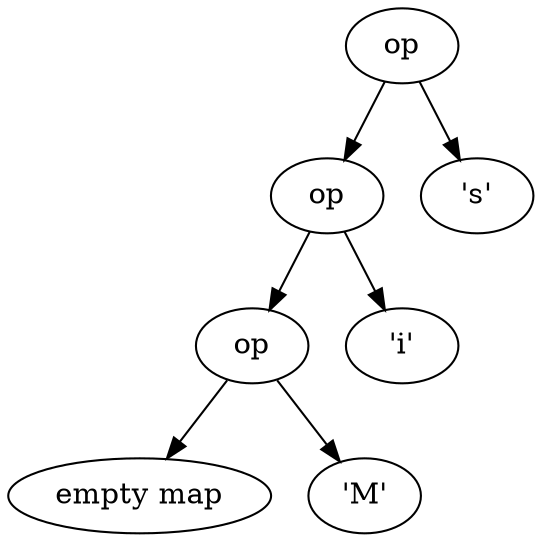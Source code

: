 digraph {
    op1 [label="op"]
    op2 [label="op"]
    op3 [label="op"]

    op1 -> "empty map"
    op1 -> "'M'"
    op2 -> op1
    op2 -> "'i'"
    op3 -> op2
    op3 -> "'s'"
}
